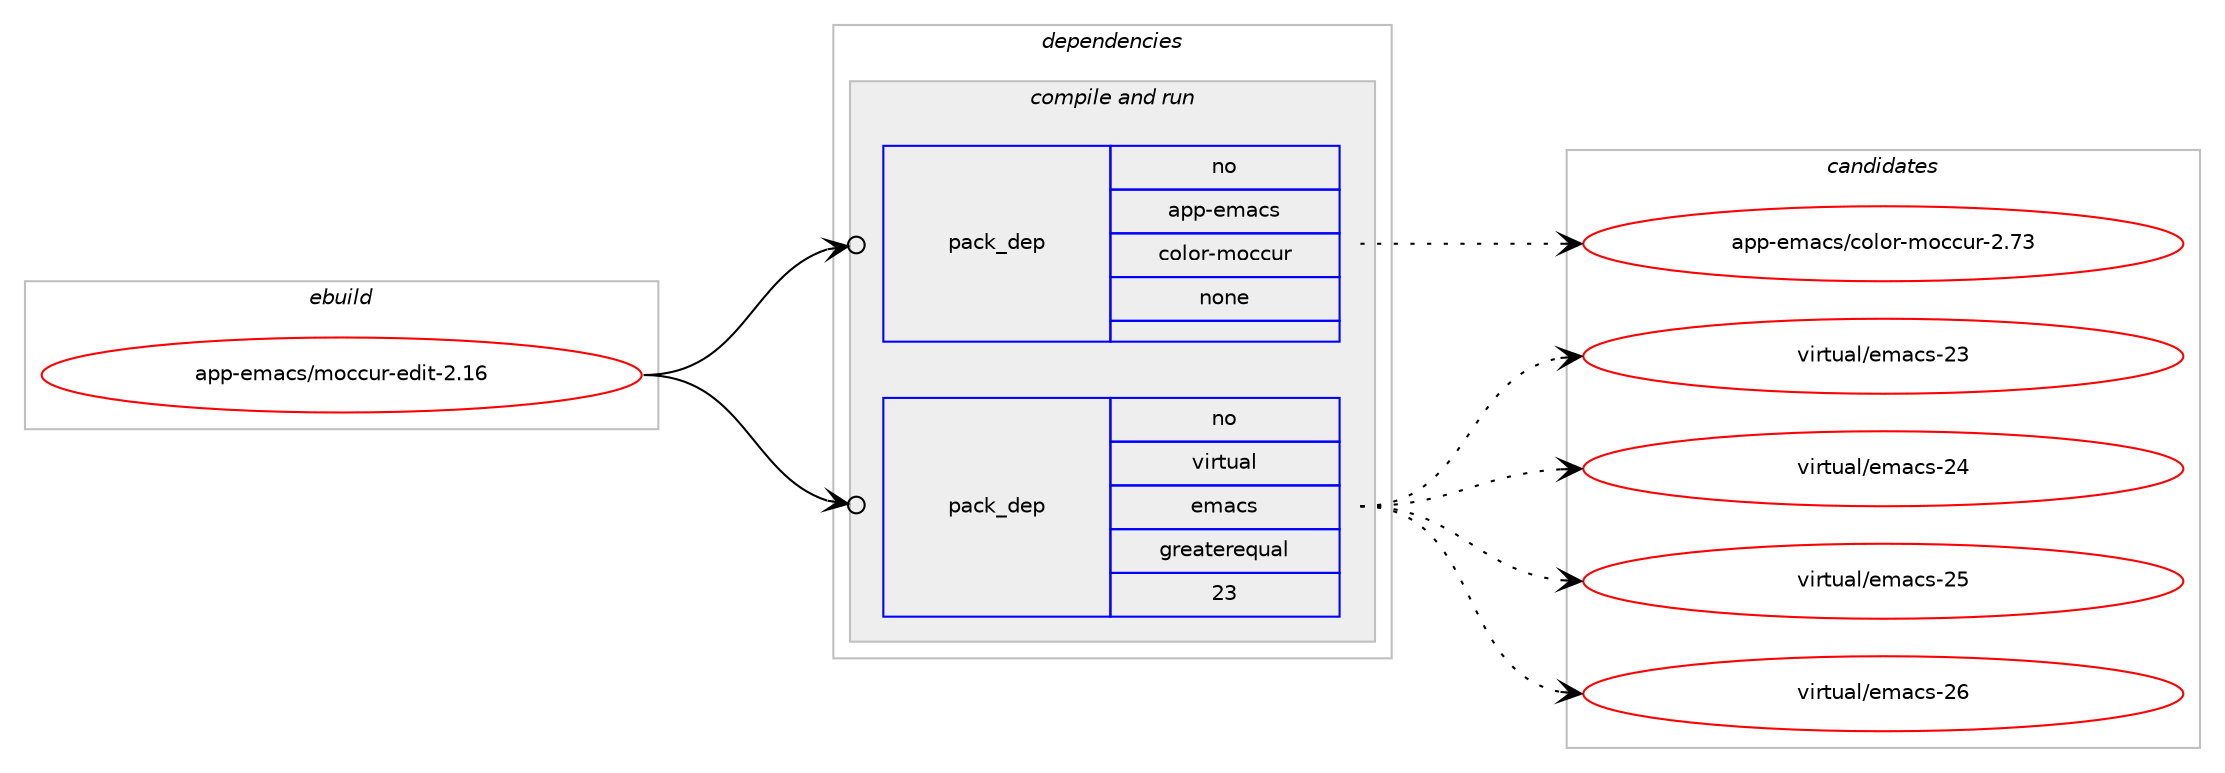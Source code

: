 digraph prolog {

# *************
# Graph options
# *************

newrank=true;
concentrate=true;
compound=true;
graph [rankdir=LR,fontname=Helvetica,fontsize=10,ranksep=1.5];#, ranksep=2.5, nodesep=0.2];
edge  [arrowhead=vee];
node  [fontname=Helvetica,fontsize=10];

# **********
# The ebuild
# **********

subgraph cluster_leftcol {
color=gray;
rank=same;
label=<<i>ebuild</i>>;
id [label="app-emacs/moccur-edit-2.16", color=red, width=4, href="../app-emacs/moccur-edit-2.16.svg"];
}

# ****************
# The dependencies
# ****************

subgraph cluster_midcol {
color=gray;
label=<<i>dependencies</i>>;
subgraph cluster_compile {
fillcolor="#eeeeee";
style=filled;
label=<<i>compile</i>>;
}
subgraph cluster_compileandrun {
fillcolor="#eeeeee";
style=filled;
label=<<i>compile and run</i>>;
subgraph pack1785 {
dependency2184 [label=<<TABLE BORDER="0" CELLBORDER="1" CELLSPACING="0" CELLPADDING="4" WIDTH="220"><TR><TD ROWSPAN="6" CELLPADDING="30">pack_dep</TD></TR><TR><TD WIDTH="110">no</TD></TR><TR><TD>app-emacs</TD></TR><TR><TD>color-moccur</TD></TR><TR><TD>none</TD></TR><TR><TD></TD></TR></TABLE>>, shape=none, color=blue];
}
id:e -> dependency2184:w [weight=20,style="solid",arrowhead="odotvee"];
subgraph pack1786 {
dependency2185 [label=<<TABLE BORDER="0" CELLBORDER="1" CELLSPACING="0" CELLPADDING="4" WIDTH="220"><TR><TD ROWSPAN="6" CELLPADDING="30">pack_dep</TD></TR><TR><TD WIDTH="110">no</TD></TR><TR><TD>virtual</TD></TR><TR><TD>emacs</TD></TR><TR><TD>greaterequal</TD></TR><TR><TD>23</TD></TR></TABLE>>, shape=none, color=blue];
}
id:e -> dependency2185:w [weight=20,style="solid",arrowhead="odotvee"];
}
subgraph cluster_run {
fillcolor="#eeeeee";
style=filled;
label=<<i>run</i>>;
}
}

# **************
# The candidates
# **************

subgraph cluster_choices {
rank=same;
color=gray;
label=<<i>candidates</i>>;

subgraph choice1785 {
color=black;
nodesep=1;
choice9711211245101109979911547991111081111144510911199991171144550465551 [label="app-emacs/color-moccur-2.73", color=red, width=4,href="../app-emacs/color-moccur-2.73.svg"];
dependency2184:e -> choice9711211245101109979911547991111081111144510911199991171144550465551:w [style=dotted,weight="100"];
}
subgraph choice1786 {
color=black;
nodesep=1;
choice11810511411611797108471011099799115455051 [label="virtual/emacs-23", color=red, width=4,href="../virtual/emacs-23.svg"];
choice11810511411611797108471011099799115455052 [label="virtual/emacs-24", color=red, width=4,href="../virtual/emacs-24.svg"];
choice11810511411611797108471011099799115455053 [label="virtual/emacs-25", color=red, width=4,href="../virtual/emacs-25.svg"];
choice11810511411611797108471011099799115455054 [label="virtual/emacs-26", color=red, width=4,href="../virtual/emacs-26.svg"];
dependency2185:e -> choice11810511411611797108471011099799115455051:w [style=dotted,weight="100"];
dependency2185:e -> choice11810511411611797108471011099799115455052:w [style=dotted,weight="100"];
dependency2185:e -> choice11810511411611797108471011099799115455053:w [style=dotted,weight="100"];
dependency2185:e -> choice11810511411611797108471011099799115455054:w [style=dotted,weight="100"];
}
}

}
